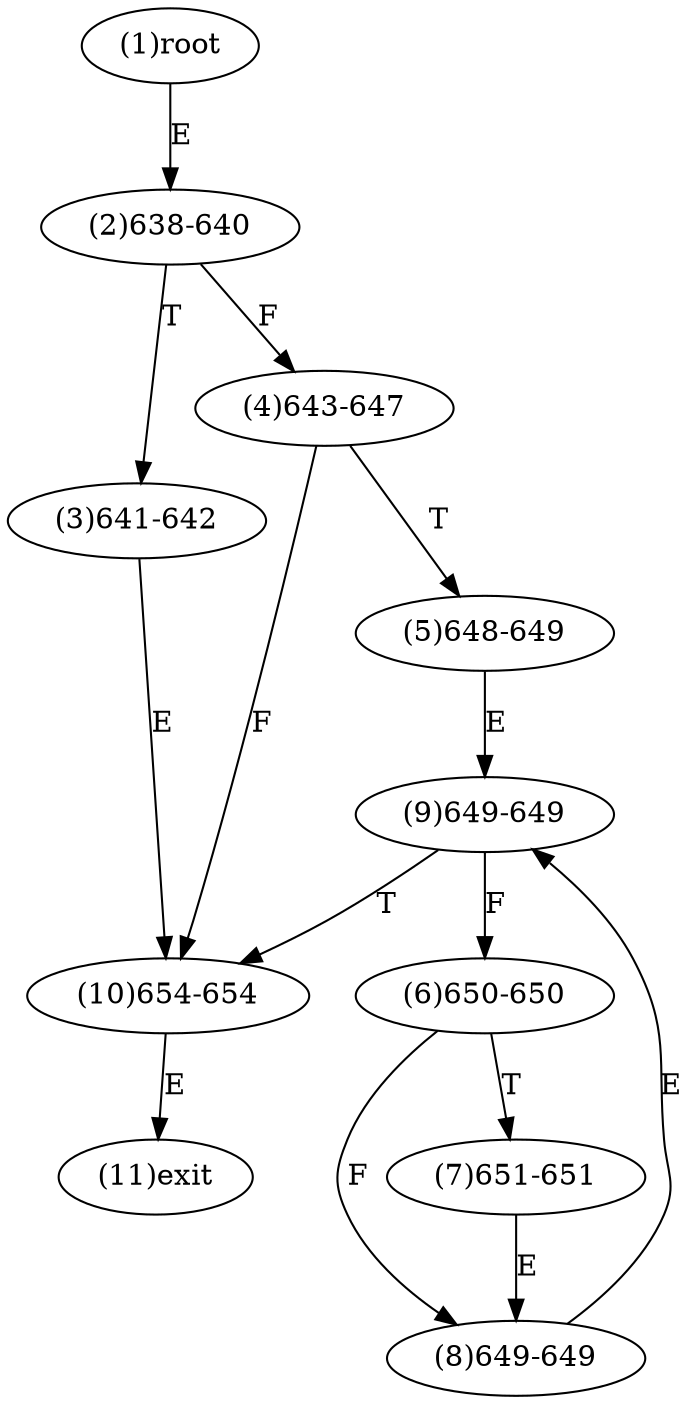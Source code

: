 digraph "" { 
1[ label="(1)root"];
2[ label="(2)638-640"];
3[ label="(3)641-642"];
4[ label="(4)643-647"];
5[ label="(5)648-649"];
6[ label="(6)650-650"];
7[ label="(7)651-651"];
8[ label="(8)649-649"];
9[ label="(9)649-649"];
10[ label="(10)654-654"];
11[ label="(11)exit"];
1->2[ label="E"];
2->4[ label="F"];
2->3[ label="T"];
3->10[ label="E"];
4->10[ label="F"];
4->5[ label="T"];
5->9[ label="E"];
6->8[ label="F"];
6->7[ label="T"];
7->8[ label="E"];
8->9[ label="E"];
9->6[ label="F"];
9->10[ label="T"];
10->11[ label="E"];
}